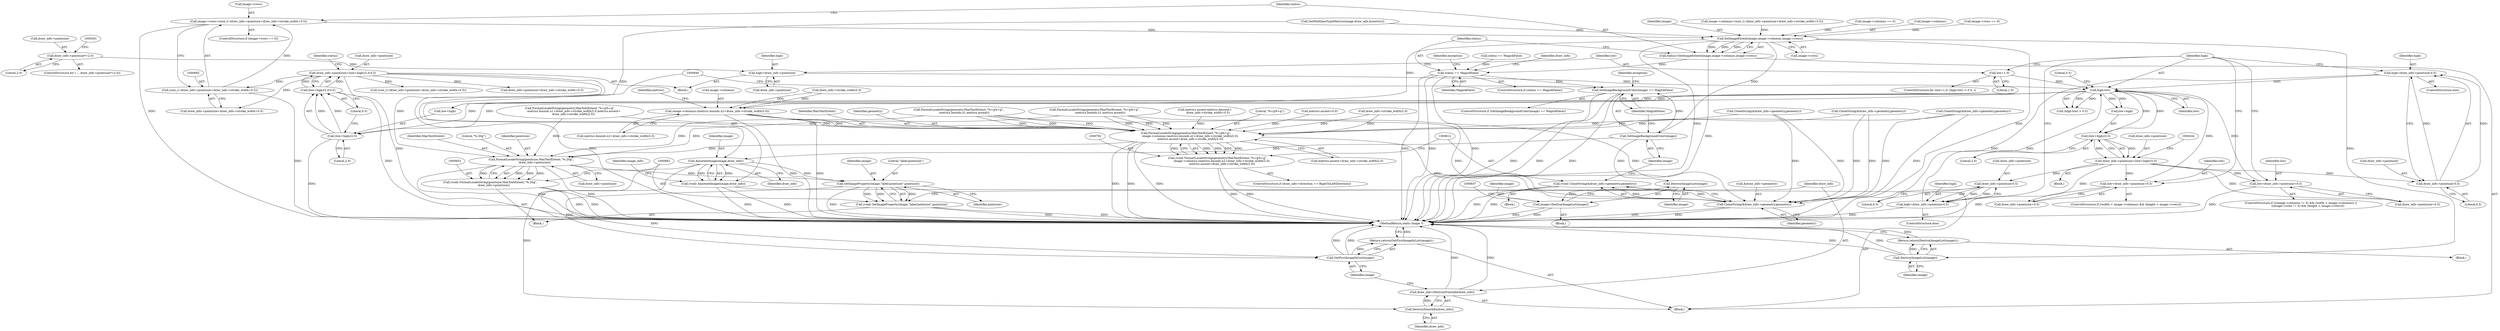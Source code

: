 digraph "0_ImageMagick_f6e9d0d9955e85bdd7540b251cd50d598dacc5e6_30@pointer" {
"1000687" [label="(Call,image->rows=(size_t) (draw_info->pointsize+draw_info->stroke_width+0.5))"];
"1000691" [label="(Call,(size_t) (draw_info->pointsize+draw_info->stroke_width+0.5))"];
"1000577" [label="(Call,draw_info->pointsize=(low+high)/2.0-0.5)"];
"1000581" [label="(Call,(low+high)/2.0-0.5)"];
"1000582" [label="(Call,(low+high)/2.0)"];
"1000419" [label="(Call,high-low)"];
"1000570" [label="(Call,high=draw_info->pointsize-0.5)"];
"1000572" [label="(Call,draw_info->pointsize-0.5)"];
"1000424" [label="(Call,draw_info->pointsize=(low+high)/2.0)"];
"1000428" [label="(Call,(low+high)/2.0)"];
"1000530" [label="(Call,high=draw_info->pointsize-0.5)"];
"1000532" [label="(Call,draw_info->pointsize-0.5)"];
"1000409" [label="(Call,high=draw_info->pointsize)"];
"1000284" [label="(Call,draw_info->pointsize*=2.0)"];
"1000562" [label="(Call,low=draw_info->pointsize+0.5)"];
"1000415" [label="(Call,low=1.0)"];
"1000522" [label="(Call,low=draw_info->pointsize+0.5)"];
"1000704" [label="(Call,SetImageExtent(image,image->columns,image->rows))"];
"1000702" [label="(Call,status=SetImageExtent(image,image->columns,image->rows))"];
"1000713" [label="(Call,status == MagickFalse)"];
"1000820" [label="(Call,SetImageBackgroundColor(image) == MagickFalse)"];
"1000724" [label="(Call,DestroyImageList(image))"];
"1000723" [label="(Return,return(DestroyImageList(image));)"];
"1000787" [label="(Call,image->columns-(metrics.bounds.x2+draw_info->stroke_width/2.0))"];
"1000783" [label="(Call,FormatLocaleString(geometry,MaxTextExtent,\"%+g%+g\",\n          image->columns-(metrics.bounds.x2+draw_info->stroke_width/2.0),\n          metrics.ascent+draw_info->stroke_width/2.0))"];
"1000781" [label="(Call,(void) FormatLocaleString(geometry,MaxTextExtent,\"%+g%+g\",\n          image->columns-(metrics.bounds.x2+draw_info->stroke_width/2.0),\n          metrics.ascent+draw_info->stroke_width/2.0))"];
"1000813" [label="(Call,CloneString(&draw_info->geometry,geometry))"];
"1000811" [label="(Call,(void) CloneString(&draw_info->geometry,geometry))"];
"1000854" [label="(Call,FormatLocaleString(pointsize,MaxTextExtent,\"%.20g\",\n        draw_info->pointsize))"];
"1000852" [label="(Call,(void) FormatLocaleString(pointsize,MaxTextExtent,\"%.20g\",\n        draw_info->pointsize))"];
"1000863" [label="(Call,SetImageProperty(image,\"label:pointsize\",pointsize))"];
"1000861" [label="(Call,(void) SetImageProperty(image,\"label:pointsize\",pointsize))"];
"1000872" [label="(Call,GetFirstImageInList(image))"];
"1000871" [label="(Return,return(GetFirstImageInList(image));)"];
"1000821" [label="(Call,SetImageBackgroundColor(image))"];
"1000833" [label="(Call,DestroyImageList(image))"];
"1000831" [label="(Call,image=DestroyImageList(image))"];
"1000841" [label="(Call,AnnotateImage(image,draw_info))"];
"1000839" [label="(Call,(void) AnnotateImage(image,draw_info))"];
"1000869" [label="(Call,DestroyDrawInfo(draw_info))"];
"1000867" [label="(Call,draw_info=DestroyDrawInfo(draw_info))"];
"1000871" [label="(Return,return(GetFirstImageInList(image));)"];
"1000533" [label="(Call,draw_info->pointsize)"];
"1000414" [label="(ControlStructure,for (low=1.0; (high-low) > 0.5; ))"];
"1000693" [label="(Call,draw_info->pointsize+draw_info->stroke_width+0.5)"];
"1000645" [label="(Call,(size_t) (draw_info->pointsize+draw_info->stroke_width+0.5))"];
"1000681" [label="(ControlStructure,if (image->rows == 0))"];
"1000705" [label="(Identifier,image)"];
"1000641" [label="(Call,image->columns=(size_t) (draw_info->pointsize+draw_info->stroke_width+0.5))"];
"1000563" [label="(Identifier,low)"];
"1000857" [label="(Literal,\"%.20g\")"];
"1000415" [label="(Call,low=1.0)"];
"1000806" [label="(Call,draw_info->stroke_width/2.0)"];
"1000709" [label="(Call,image->rows)"];
"1000873" [label="(Identifier,image)"];
"1000832" [label="(Identifier,image)"];
"1000596" [label="(Call,status == MagickFalse)"];
"1000858" [label="(Call,draw_info->pointsize)"];
"1000847" [label="(Identifier,image_info)"];
"1000530" [label="(Call,high=draw_info->pointsize-0.5)"];
"1000861" [label="(Call,(void) SetImageProperty(image,\"label:pointsize\",pointsize))"];
"1000583" [label="(Call,low+high)"];
"1000702" [label="(Call,status=SetImageExtent(image,image->columns,image->rows))"];
"1000714" [label="(Identifier,status)"];
"1000570" [label="(Call,high=draw_info->pointsize-0.5)"];
"1000855" [label="(Identifier,pointsize)"];
"1000774" [label="(Block,)"];
"1000576" [label="(Literal,0.5)"];
"1000870" [label="(Identifier,draw_info)"];
"1000834" [label="(Identifier,image)"];
"1000582" [label="(Call,(low+high)/2.0)"];
"1000313" [label="(Call,CloneString(&draw_info->geometry,geometry))"];
"1000418" [label="(Call,(high-low) > 0.5)"];
"1000424" [label="(Call,draw_info->pointsize=(low+high)/2.0)"];
"1000723" [label="(Return,return(DestroyImageList(image));)"];
"1000456" [label="(Call,CloneString(&draw_info->geometry,geometry))"];
"1000762" [label="(Call,CloneString(&draw_info->geometry,geometry))"];
"1000818" [label="(Identifier,geometry)"];
"1000280" [label="(Block,)"];
"1000636" [label="(Call,image->columns == 0)"];
"1000416" [label="(Identifier,low)"];
"1000735" [label="(Call,FormatLocaleString(geometry,MaxTextExtent,\"%+g%+g\",\n        -metrics.bounds.x1+draw_info->stroke_width/2.0,metrics.ascent+\n        draw_info->stroke_width/2.0))"];
"1000571" [label="(Identifier,high)"];
"1000718" [label="(Identifier,exception)"];
"1000562" [label="(Call,low=draw_info->pointsize+0.5)"];
"1000410" [label="(Identifier,high)"];
"1000785" [label="(Identifier,MaxTextExtent)"];
"1000522" [label="(Call,low=draw_info->pointsize+0.5)"];
"1000706" [label="(Call,image->columns)"];
"1000285" [label="(Call,draw_info->pointsize)"];
"1000866" [label="(Identifier,pointsize)"];
"1000536" [label="(Literal,0.5)"];
"1000813" [label="(Call,CloneString(&draw_info->geometry,geometry))"];
"1000783" [label="(Call,FormatLocaleString(geometry,MaxTextExtent,\"%+g%+g\",\n          image->columns-(metrics.bounds.x2+draw_info->stroke_width/2.0),\n          metrics.ascent+draw_info->stroke_width/2.0))"];
"1000729" [label="(Identifier,draw_info)"];
"1000587" [label="(Literal,0.5)"];
"1000821" [label="(Call,SetImageBackgroundColor(image))"];
"1000784" [label="(Identifier,geometry)"];
"1000811" [label="(Call,(void) CloneString(&draw_info->geometry,geometry))"];
"1000831" [label="(Call,image=DestroyImageList(image))"];
"1000716" [label="(Block,)"];
"1000573" [label="(Call,draw_info->pointsize)"];
"1000814" [label="(Call,&draw_info->geometry)"];
"1000589" [label="(Identifier,status)"];
"1000843" [label="(Identifier,draw_info)"];
"1000292" [label="(Call,FormatLocaleString(geometry,MaxTextExtent,\"%+g%+g\",\n            -metrics.bounds.x1,metrics.ascent))"];
"1000854" [label="(Call,FormatLocaleString(pointsize,MaxTextExtent,\"%.20g\",\n        draw_info->pointsize))"];
"1000841" [label="(Call,AnnotateImage(image,draw_info))"];
"1000577" [label="(Call,draw_info->pointsize=(low+high)/2.0-0.5)"];
"1000791" [label="(Call,metrics.bounds.x2+draw_info->stroke_width/2.0)"];
"1000419" [label="(Call,high-low)"];
"1000820" [label="(Call,SetImageBackgroundColor(image) == MagickFalse)"];
"1000691" [label="(Call,(size_t) (draw_info->pointsize+draw_info->stroke_width+0.5))"];
"1000435" [label="(Call,FormatLocaleString(geometry,MaxTextExtent,\"%+g%+g\",\n            -metrics.bounds.x1,metrics.ascent))"];
"1000425" [label="(Call,draw_info->pointsize)"];
"1000668" [label="(Call,metrics.ascent-metrics.descent+\n       draw_info->stroke_width+0.5)"];
"1000869" [label="(Call,DestroyDrawInfo(draw_info))"];
"1000532" [label="(Call,draw_info->pointsize-0.5)"];
"1000868" [label="(Identifier,draw_info)"];
"1000529" [label="(ControlStructure,else)"];
"1000819" [label="(ControlStructure,if (SetImageBackgroundColor(image) == MagickFalse))"];
"1000802" [label="(Call,metrics.ascent+draw_info->stroke_width/2.0)"];
"1000564" [label="(Call,draw_info->pointsize+0.5)"];
"1000429" [label="(Call,low+high)"];
"1000824" [label="(Block,)"];
"1000712" [label="(ControlStructure,if (status == MagickFalse))"];
"1000428" [label="(Call,(low+high)/2.0)"];
"1000725" [label="(Identifier,image)"];
"1000421" [label="(Identifier,low)"];
"1000788" [label="(Call,image->columns)"];
"1000842" [label="(Identifier,image)"];
"1000572" [label="(Call,draw_info->pointsize-0.5)"];
"1000105" [label="(Block,)"];
"1000704" [label="(Call,SetImageExtent(image,image->columns,image->rows))"];
"1000867" [label="(Call,draw_info=DestroyDrawInfo(draw_info))"];
"1000288" [label="(Literal,2.0)"];
"1000538" [label="(ControlStructure,if (((image->columns != 0) && (width < image->columns)) ||\n                ((image->rows != 0) && (height < image->rows))))"];
"1000523" [label="(Identifier,low)"];
"1000822" [label="(Identifier,image)"];
"1000823" [label="(Identifier,MagickFalse)"];
"1000850" [label="(Block,)"];
"1000787" [label="(Call,image->columns-(metrics.bounds.x2+draw_info->stroke_width/2.0))"];
"1000688" [label="(Call,image->rows)"];
"1000586" [label="(Literal,2.0)"];
"1000864" [label="(Identifier,image)"];
"1000713" [label="(Call,status == MagickFalse)"];
"1000775" [label="(ControlStructure,if (draw_info->direction == RightToLeftDirection))"];
"1000865" [label="(Literal,\"label:pointsize\")"];
"1000833" [label="(Call,DestroyImageList(image))"];
"1000422" [label="(Literal,0.5)"];
"1000682" [label="(Call,image->rows == 0)"];
"1000786" [label="(Literal,\"%+g%+g\")"];
"1000569" [label="(ControlStructure,else)"];
"1000417" [label="(Literal,1.0)"];
"1000797" [label="(Call,draw_info->stroke_width/2.0)"];
"1000578" [label="(Call,draw_info->pointsize)"];
"1000531" [label="(Identifier,high)"];
"1000590" [label="(Call,GetMultilineTypeMetrics(image,draw_info,&metrics))"];
"1000874" [label="(MethodReturn,static Image *)"];
"1000411" [label="(Call,draw_info->pointsize)"];
"1000839" [label="(Call,(void) AnnotateImage(image,draw_info))"];
"1000715" [label="(Identifier,MagickFalse)"];
"1000283" [label="(ControlStructure,for ( ; ; draw_info->pointsize*=2.0))"];
"1000687" [label="(Call,image->rows=(size_t) (draw_info->pointsize+draw_info->stroke_width+0.5))"];
"1000703" [label="(Identifier,status)"];
"1000432" [label="(Literal,2.0)"];
"1000284" [label="(Call,draw_info->pointsize*=2.0)"];
"1000852" [label="(Call,(void) FormatLocaleString(pointsize,MaxTextExtent,\"%.20g\",\n        draw_info->pointsize))"];
"1000420" [label="(Identifier,high)"];
"1000781" [label="(Call,(void) FormatLocaleString(geometry,MaxTextExtent,\"%+g%+g\",\n          image->columns-(metrics.bounds.x2+draw_info->stroke_width/2.0),\n          metrics.ascent+draw_info->stroke_width/2.0))"];
"1000647" [label="(Call,draw_info->pointsize+draw_info->stroke_width+0.5)"];
"1000524" [label="(Call,draw_info->pointsize+0.5)"];
"1000409" [label="(Call,high=draw_info->pointsize)"];
"1000872" [label="(Call,GetFirstImageInList(image))"];
"1000581" [label="(Call,(low+high)/2.0-0.5)"];
"1000826" [label="(Identifier,exception)"];
"1000804" [label="(Identifier,metrics)"];
"1000856" [label="(Identifier,MaxTextExtent)"];
"1000423" [label="(Block,)"];
"1000510" [label="(ControlStructure,if ((width < image->columns) && (height < image->rows)))"];
"1000863" [label="(Call,SetImageProperty(image,\"label:pointsize\",pointsize))"];
"1000724" [label="(Call,DestroyImageList(image))"];
"1000204" [label="(Call,metrics.ascent=0.0)"];
"1000687" -> "1000681"  [label="AST: "];
"1000687" -> "1000691"  [label="CFG: "];
"1000688" -> "1000687"  [label="AST: "];
"1000691" -> "1000687"  [label="AST: "];
"1000703" -> "1000687"  [label="CFG: "];
"1000687" -> "1000874"  [label="DDG: "];
"1000691" -> "1000687"  [label="DDG: "];
"1000687" -> "1000704"  [label="DDG: "];
"1000691" -> "1000693"  [label="CFG: "];
"1000692" -> "1000691"  [label="AST: "];
"1000693" -> "1000691"  [label="AST: "];
"1000691" -> "1000874"  [label="DDG: "];
"1000577" -> "1000691"  [label="DDG: "];
"1000577" -> "1000280"  [label="AST: "];
"1000577" -> "1000581"  [label="CFG: "];
"1000578" -> "1000577"  [label="AST: "];
"1000581" -> "1000577"  [label="AST: "];
"1000589" -> "1000577"  [label="CFG: "];
"1000577" -> "1000874"  [label="DDG: "];
"1000577" -> "1000874"  [label="DDG: "];
"1000581" -> "1000577"  [label="DDG: "];
"1000581" -> "1000577"  [label="DDG: "];
"1000577" -> "1000645"  [label="DDG: "];
"1000577" -> "1000647"  [label="DDG: "];
"1000577" -> "1000693"  [label="DDG: "];
"1000577" -> "1000854"  [label="DDG: "];
"1000581" -> "1000587"  [label="CFG: "];
"1000582" -> "1000581"  [label="AST: "];
"1000587" -> "1000581"  [label="AST: "];
"1000581" -> "1000874"  [label="DDG: "];
"1000582" -> "1000581"  [label="DDG: "];
"1000582" -> "1000581"  [label="DDG: "];
"1000582" -> "1000586"  [label="CFG: "];
"1000583" -> "1000582"  [label="AST: "];
"1000586" -> "1000582"  [label="AST: "];
"1000587" -> "1000582"  [label="CFG: "];
"1000582" -> "1000874"  [label="DDG: "];
"1000419" -> "1000582"  [label="DDG: "];
"1000419" -> "1000582"  [label="DDG: "];
"1000419" -> "1000418"  [label="AST: "];
"1000419" -> "1000421"  [label="CFG: "];
"1000420" -> "1000419"  [label="AST: "];
"1000421" -> "1000419"  [label="AST: "];
"1000422" -> "1000419"  [label="CFG: "];
"1000419" -> "1000418"  [label="DDG: "];
"1000419" -> "1000418"  [label="DDG: "];
"1000570" -> "1000419"  [label="DDG: "];
"1000530" -> "1000419"  [label="DDG: "];
"1000409" -> "1000419"  [label="DDG: "];
"1000562" -> "1000419"  [label="DDG: "];
"1000415" -> "1000419"  [label="DDG: "];
"1000522" -> "1000419"  [label="DDG: "];
"1000419" -> "1000428"  [label="DDG: "];
"1000419" -> "1000428"  [label="DDG: "];
"1000419" -> "1000429"  [label="DDG: "];
"1000419" -> "1000429"  [label="DDG: "];
"1000419" -> "1000583"  [label="DDG: "];
"1000419" -> "1000583"  [label="DDG: "];
"1000570" -> "1000569"  [label="AST: "];
"1000570" -> "1000572"  [label="CFG: "];
"1000571" -> "1000570"  [label="AST: "];
"1000572" -> "1000570"  [label="AST: "];
"1000420" -> "1000570"  [label="CFG: "];
"1000570" -> "1000874"  [label="DDG: "];
"1000572" -> "1000570"  [label="DDG: "];
"1000572" -> "1000570"  [label="DDG: "];
"1000572" -> "1000576"  [label="CFG: "];
"1000573" -> "1000572"  [label="AST: "];
"1000576" -> "1000572"  [label="AST: "];
"1000424" -> "1000572"  [label="DDG: "];
"1000424" -> "1000423"  [label="AST: "];
"1000424" -> "1000428"  [label="CFG: "];
"1000425" -> "1000424"  [label="AST: "];
"1000428" -> "1000424"  [label="AST: "];
"1000434" -> "1000424"  [label="CFG: "];
"1000428" -> "1000424"  [label="DDG: "];
"1000428" -> "1000424"  [label="DDG: "];
"1000424" -> "1000522"  [label="DDG: "];
"1000424" -> "1000524"  [label="DDG: "];
"1000424" -> "1000532"  [label="DDG: "];
"1000424" -> "1000562"  [label="DDG: "];
"1000424" -> "1000564"  [label="DDG: "];
"1000428" -> "1000432"  [label="CFG: "];
"1000429" -> "1000428"  [label="AST: "];
"1000432" -> "1000428"  [label="AST: "];
"1000530" -> "1000529"  [label="AST: "];
"1000530" -> "1000532"  [label="CFG: "];
"1000531" -> "1000530"  [label="AST: "];
"1000532" -> "1000530"  [label="AST: "];
"1000420" -> "1000530"  [label="CFG: "];
"1000530" -> "1000874"  [label="DDG: "];
"1000532" -> "1000530"  [label="DDG: "];
"1000532" -> "1000530"  [label="DDG: "];
"1000532" -> "1000536"  [label="CFG: "];
"1000533" -> "1000532"  [label="AST: "];
"1000536" -> "1000532"  [label="AST: "];
"1000409" -> "1000280"  [label="AST: "];
"1000409" -> "1000411"  [label="CFG: "];
"1000410" -> "1000409"  [label="AST: "];
"1000411" -> "1000409"  [label="AST: "];
"1000416" -> "1000409"  [label="CFG: "];
"1000284" -> "1000409"  [label="DDG: "];
"1000284" -> "1000283"  [label="AST: "];
"1000284" -> "1000288"  [label="CFG: "];
"1000285" -> "1000284"  [label="AST: "];
"1000288" -> "1000284"  [label="AST: "];
"1000291" -> "1000284"  [label="CFG: "];
"1000562" -> "1000538"  [label="AST: "];
"1000562" -> "1000564"  [label="CFG: "];
"1000563" -> "1000562"  [label="AST: "];
"1000564" -> "1000562"  [label="AST: "];
"1000420" -> "1000562"  [label="CFG: "];
"1000562" -> "1000874"  [label="DDG: "];
"1000415" -> "1000414"  [label="AST: "];
"1000415" -> "1000417"  [label="CFG: "];
"1000416" -> "1000415"  [label="AST: "];
"1000417" -> "1000415"  [label="AST: "];
"1000420" -> "1000415"  [label="CFG: "];
"1000522" -> "1000510"  [label="AST: "];
"1000522" -> "1000524"  [label="CFG: "];
"1000523" -> "1000522"  [label="AST: "];
"1000524" -> "1000522"  [label="AST: "];
"1000420" -> "1000522"  [label="CFG: "];
"1000522" -> "1000874"  [label="DDG: "];
"1000704" -> "1000702"  [label="AST: "];
"1000704" -> "1000709"  [label="CFG: "];
"1000705" -> "1000704"  [label="AST: "];
"1000706" -> "1000704"  [label="AST: "];
"1000709" -> "1000704"  [label="AST: "];
"1000702" -> "1000704"  [label="CFG: "];
"1000704" -> "1000874"  [label="DDG: "];
"1000704" -> "1000874"  [label="DDG: "];
"1000704" -> "1000702"  [label="DDG: "];
"1000704" -> "1000702"  [label="DDG: "];
"1000704" -> "1000702"  [label="DDG: "];
"1000590" -> "1000704"  [label="DDG: "];
"1000636" -> "1000704"  [label="DDG: "];
"1000641" -> "1000704"  [label="DDG: "];
"1000682" -> "1000704"  [label="DDG: "];
"1000704" -> "1000724"  [label="DDG: "];
"1000704" -> "1000787"  [label="DDG: "];
"1000704" -> "1000821"  [label="DDG: "];
"1000702" -> "1000105"  [label="AST: "];
"1000703" -> "1000702"  [label="AST: "];
"1000714" -> "1000702"  [label="CFG: "];
"1000702" -> "1000874"  [label="DDG: "];
"1000702" -> "1000713"  [label="DDG: "];
"1000713" -> "1000712"  [label="AST: "];
"1000713" -> "1000715"  [label="CFG: "];
"1000714" -> "1000713"  [label="AST: "];
"1000715" -> "1000713"  [label="AST: "];
"1000718" -> "1000713"  [label="CFG: "];
"1000729" -> "1000713"  [label="CFG: "];
"1000713" -> "1000874"  [label="DDG: "];
"1000713" -> "1000874"  [label="DDG: "];
"1000713" -> "1000874"  [label="DDG: "];
"1000596" -> "1000713"  [label="DDG: "];
"1000713" -> "1000820"  [label="DDG: "];
"1000820" -> "1000819"  [label="AST: "];
"1000820" -> "1000823"  [label="CFG: "];
"1000821" -> "1000820"  [label="AST: "];
"1000823" -> "1000820"  [label="AST: "];
"1000826" -> "1000820"  [label="CFG: "];
"1000840" -> "1000820"  [label="CFG: "];
"1000820" -> "1000874"  [label="DDG: "];
"1000820" -> "1000874"  [label="DDG: "];
"1000820" -> "1000874"  [label="DDG: "];
"1000821" -> "1000820"  [label="DDG: "];
"1000724" -> "1000723"  [label="AST: "];
"1000724" -> "1000725"  [label="CFG: "];
"1000725" -> "1000724"  [label="AST: "];
"1000723" -> "1000724"  [label="CFG: "];
"1000724" -> "1000874"  [label="DDG: "];
"1000724" -> "1000874"  [label="DDG: "];
"1000724" -> "1000723"  [label="DDG: "];
"1000723" -> "1000716"  [label="AST: "];
"1000874" -> "1000723"  [label="CFG: "];
"1000723" -> "1000874"  [label="DDG: "];
"1000787" -> "1000783"  [label="AST: "];
"1000787" -> "1000791"  [label="CFG: "];
"1000788" -> "1000787"  [label="AST: "];
"1000791" -> "1000787"  [label="AST: "];
"1000804" -> "1000787"  [label="CFG: "];
"1000787" -> "1000874"  [label="DDG: "];
"1000787" -> "1000874"  [label="DDG: "];
"1000787" -> "1000783"  [label="DDG: "];
"1000787" -> "1000783"  [label="DDG: "];
"1000797" -> "1000787"  [label="DDG: "];
"1000797" -> "1000787"  [label="DDG: "];
"1000783" -> "1000781"  [label="AST: "];
"1000783" -> "1000802"  [label="CFG: "];
"1000784" -> "1000783"  [label="AST: "];
"1000785" -> "1000783"  [label="AST: "];
"1000786" -> "1000783"  [label="AST: "];
"1000802" -> "1000783"  [label="AST: "];
"1000781" -> "1000783"  [label="CFG: "];
"1000783" -> "1000874"  [label="DDG: "];
"1000783" -> "1000874"  [label="DDG: "];
"1000783" -> "1000874"  [label="DDG: "];
"1000783" -> "1000781"  [label="DDG: "];
"1000783" -> "1000781"  [label="DDG: "];
"1000783" -> "1000781"  [label="DDG: "];
"1000783" -> "1000781"  [label="DDG: "];
"1000783" -> "1000781"  [label="DDG: "];
"1000456" -> "1000783"  [label="DDG: "];
"1000435" -> "1000783"  [label="DDG: "];
"1000435" -> "1000783"  [label="DDG: "];
"1000435" -> "1000783"  [label="DDG: "];
"1000313" -> "1000783"  [label="DDG: "];
"1000292" -> "1000783"  [label="DDG: "];
"1000292" -> "1000783"  [label="DDG: "];
"1000292" -> "1000783"  [label="DDG: "];
"1000762" -> "1000783"  [label="DDG: "];
"1000735" -> "1000783"  [label="DDG: "];
"1000668" -> "1000783"  [label="DDG: "];
"1000204" -> "1000783"  [label="DDG: "];
"1000806" -> "1000783"  [label="DDG: "];
"1000806" -> "1000783"  [label="DDG: "];
"1000783" -> "1000813"  [label="DDG: "];
"1000783" -> "1000854"  [label="DDG: "];
"1000781" -> "1000775"  [label="AST: "];
"1000782" -> "1000781"  [label="AST: "];
"1000812" -> "1000781"  [label="CFG: "];
"1000781" -> "1000874"  [label="DDG: "];
"1000781" -> "1000874"  [label="DDG: "];
"1000813" -> "1000811"  [label="AST: "];
"1000813" -> "1000818"  [label="CFG: "];
"1000814" -> "1000813"  [label="AST: "];
"1000818" -> "1000813"  [label="AST: "];
"1000811" -> "1000813"  [label="CFG: "];
"1000813" -> "1000874"  [label="DDG: "];
"1000813" -> "1000874"  [label="DDG: "];
"1000813" -> "1000811"  [label="DDG: "];
"1000813" -> "1000811"  [label="DDG: "];
"1000456" -> "1000813"  [label="DDG: "];
"1000456" -> "1000813"  [label="DDG: "];
"1000762" -> "1000813"  [label="DDG: "];
"1000762" -> "1000813"  [label="DDG: "];
"1000313" -> "1000813"  [label="DDG: "];
"1000313" -> "1000813"  [label="DDG: "];
"1000435" -> "1000813"  [label="DDG: "];
"1000292" -> "1000813"  [label="DDG: "];
"1000811" -> "1000774"  [label="AST: "];
"1000812" -> "1000811"  [label="AST: "];
"1000822" -> "1000811"  [label="CFG: "];
"1000811" -> "1000874"  [label="DDG: "];
"1000811" -> "1000874"  [label="DDG: "];
"1000854" -> "1000852"  [label="AST: "];
"1000854" -> "1000858"  [label="CFG: "];
"1000855" -> "1000854"  [label="AST: "];
"1000856" -> "1000854"  [label="AST: "];
"1000857" -> "1000854"  [label="AST: "];
"1000858" -> "1000854"  [label="AST: "];
"1000852" -> "1000854"  [label="CFG: "];
"1000854" -> "1000874"  [label="DDG: "];
"1000854" -> "1000874"  [label="DDG: "];
"1000854" -> "1000852"  [label="DDG: "];
"1000854" -> "1000852"  [label="DDG: "];
"1000854" -> "1000852"  [label="DDG: "];
"1000854" -> "1000852"  [label="DDG: "];
"1000435" -> "1000854"  [label="DDG: "];
"1000292" -> "1000854"  [label="DDG: "];
"1000735" -> "1000854"  [label="DDG: "];
"1000854" -> "1000863"  [label="DDG: "];
"1000852" -> "1000850"  [label="AST: "];
"1000853" -> "1000852"  [label="AST: "];
"1000862" -> "1000852"  [label="CFG: "];
"1000852" -> "1000874"  [label="DDG: "];
"1000852" -> "1000874"  [label="DDG: "];
"1000863" -> "1000861"  [label="AST: "];
"1000863" -> "1000866"  [label="CFG: "];
"1000864" -> "1000863"  [label="AST: "];
"1000865" -> "1000863"  [label="AST: "];
"1000866" -> "1000863"  [label="AST: "];
"1000861" -> "1000863"  [label="CFG: "];
"1000863" -> "1000874"  [label="DDG: "];
"1000863" -> "1000861"  [label="DDG: "];
"1000863" -> "1000861"  [label="DDG: "];
"1000863" -> "1000861"  [label="DDG: "];
"1000841" -> "1000863"  [label="DDG: "];
"1000863" -> "1000872"  [label="DDG: "];
"1000861" -> "1000850"  [label="AST: "];
"1000862" -> "1000861"  [label="AST: "];
"1000868" -> "1000861"  [label="CFG: "];
"1000861" -> "1000874"  [label="DDG: "];
"1000861" -> "1000874"  [label="DDG: "];
"1000872" -> "1000871"  [label="AST: "];
"1000872" -> "1000873"  [label="CFG: "];
"1000873" -> "1000872"  [label="AST: "];
"1000871" -> "1000872"  [label="CFG: "];
"1000872" -> "1000874"  [label="DDG: "];
"1000872" -> "1000874"  [label="DDG: "];
"1000872" -> "1000871"  [label="DDG: "];
"1000841" -> "1000872"  [label="DDG: "];
"1000871" -> "1000105"  [label="AST: "];
"1000874" -> "1000871"  [label="CFG: "];
"1000871" -> "1000874"  [label="DDG: "];
"1000821" -> "1000822"  [label="CFG: "];
"1000822" -> "1000821"  [label="AST: "];
"1000823" -> "1000821"  [label="CFG: "];
"1000821" -> "1000833"  [label="DDG: "];
"1000821" -> "1000841"  [label="DDG: "];
"1000833" -> "1000831"  [label="AST: "];
"1000833" -> "1000834"  [label="CFG: "];
"1000834" -> "1000833"  [label="AST: "];
"1000831" -> "1000833"  [label="CFG: "];
"1000833" -> "1000831"  [label="DDG: "];
"1000831" -> "1000824"  [label="AST: "];
"1000832" -> "1000831"  [label="AST: "];
"1000837" -> "1000831"  [label="CFG: "];
"1000831" -> "1000874"  [label="DDG: "];
"1000831" -> "1000874"  [label="DDG: "];
"1000841" -> "1000839"  [label="AST: "];
"1000841" -> "1000843"  [label="CFG: "];
"1000842" -> "1000841"  [label="AST: "];
"1000843" -> "1000841"  [label="AST: "];
"1000839" -> "1000841"  [label="CFG: "];
"1000841" -> "1000839"  [label="DDG: "];
"1000841" -> "1000839"  [label="DDG: "];
"1000590" -> "1000841"  [label="DDG: "];
"1000841" -> "1000869"  [label="DDG: "];
"1000839" -> "1000105"  [label="AST: "];
"1000840" -> "1000839"  [label="AST: "];
"1000847" -> "1000839"  [label="CFG: "];
"1000839" -> "1000874"  [label="DDG: "];
"1000839" -> "1000874"  [label="DDG: "];
"1000869" -> "1000867"  [label="AST: "];
"1000869" -> "1000870"  [label="CFG: "];
"1000870" -> "1000869"  [label="AST: "];
"1000867" -> "1000869"  [label="CFG: "];
"1000869" -> "1000867"  [label="DDG: "];
"1000867" -> "1000105"  [label="AST: "];
"1000868" -> "1000867"  [label="AST: "];
"1000873" -> "1000867"  [label="CFG: "];
"1000867" -> "1000874"  [label="DDG: "];
"1000867" -> "1000874"  [label="DDG: "];
}
